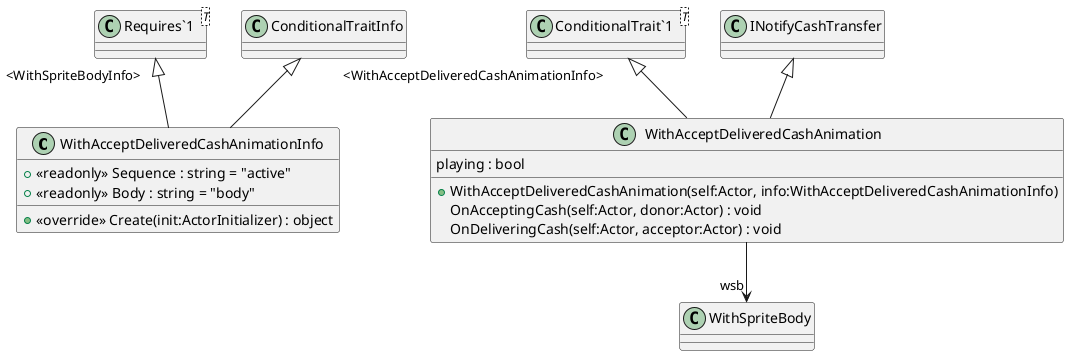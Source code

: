 @startuml
class WithAcceptDeliveredCashAnimationInfo {
    + <<readonly>> Sequence : string = "active"
    + <<readonly>> Body : string = "body"
    + <<override>> Create(init:ActorInitializer) : object
}
class WithAcceptDeliveredCashAnimation {
    + WithAcceptDeliveredCashAnimation(self:Actor, info:WithAcceptDeliveredCashAnimationInfo)
    playing : bool
    OnAcceptingCash(self:Actor, donor:Actor) : void
    OnDeliveringCash(self:Actor, acceptor:Actor) : void
}
class "Requires`1"<T> {
}
class "ConditionalTrait`1"<T> {
}
ConditionalTraitInfo <|-- WithAcceptDeliveredCashAnimationInfo
"Requires`1" "<WithSpriteBodyInfo>" <|-- WithAcceptDeliveredCashAnimationInfo
"ConditionalTrait`1" "<WithAcceptDeliveredCashAnimationInfo>" <|-- WithAcceptDeliveredCashAnimation
INotifyCashTransfer <|-- WithAcceptDeliveredCashAnimation
WithAcceptDeliveredCashAnimation --> "wsb" WithSpriteBody
@enduml
